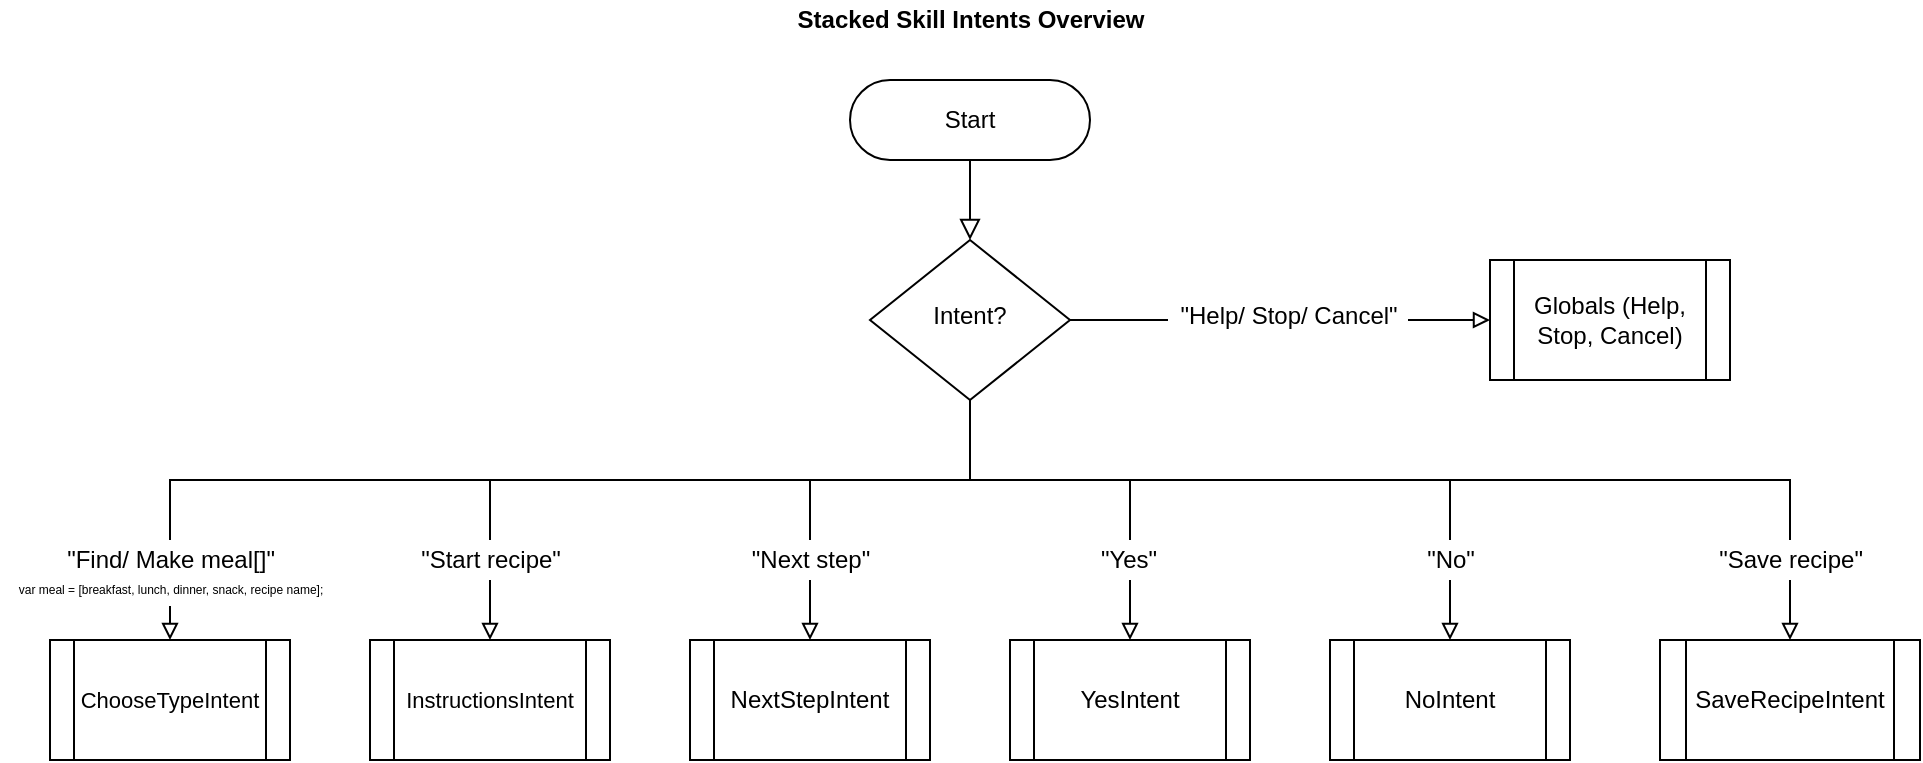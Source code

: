 <mxfile version="13.10.6" type="github">
  <diagram id="C5RBs43oDa-KdzZeNtuy" name="Page-1">
    <mxGraphModel dx="1310" dy="910" grid="1" gridSize="10" guides="1" tooltips="1" connect="1" arrows="1" fold="1" page="1" pageScale="1" pageWidth="1200" pageHeight="700" math="0" shadow="0">
      <root>
        <mxCell id="WIyWlLk6GJQsqaUBKTNV-0" />
        <mxCell id="WIyWlLk6GJQsqaUBKTNV-1" parent="WIyWlLk6GJQsqaUBKTNV-0" />
        <mxCell id="WIyWlLk6GJQsqaUBKTNV-2" value="" style="rounded=0;html=1;jettySize=auto;orthogonalLoop=1;fontSize=11;endArrow=block;endFill=0;endSize=8;strokeWidth=1;shadow=0;labelBackgroundColor=none;edgeStyle=orthogonalEdgeStyle;" parent="WIyWlLk6GJQsqaUBKTNV-1" source="WIyWlLk6GJQsqaUBKTNV-3" target="WIyWlLk6GJQsqaUBKTNV-6" edge="1">
          <mxGeometry relative="1" as="geometry" />
        </mxCell>
        <mxCell id="WIyWlLk6GJQsqaUBKTNV-3" value="Start" style="rounded=1;whiteSpace=wrap;html=1;fontSize=12;glass=0;strokeWidth=1;shadow=0;arcSize=50;" parent="WIyWlLk6GJQsqaUBKTNV-1" vertex="1">
          <mxGeometry x="535" y="150" width="120" height="40" as="geometry" />
        </mxCell>
        <mxCell id="jHGCIf2v7M7-TncCkZyQ-35" style="edgeStyle=orthogonalEdgeStyle;rounded=0;orthogonalLoop=1;jettySize=auto;html=1;exitX=0.5;exitY=1;exitDx=0;exitDy=0;endArrow=block;endFill=0;" parent="WIyWlLk6GJQsqaUBKTNV-1" source="WIyWlLk6GJQsqaUBKTNV-6" target="jHGCIf2v7M7-TncCkZyQ-14" edge="1">
          <mxGeometry relative="1" as="geometry">
            <Array as="points">
              <mxPoint x="595" y="350" />
              <mxPoint x="195" y="350" />
            </Array>
          </mxGeometry>
        </mxCell>
        <mxCell id="jHGCIf2v7M7-TncCkZyQ-36" style="edgeStyle=orthogonalEdgeStyle;rounded=0;orthogonalLoop=1;jettySize=auto;html=1;exitX=0.5;exitY=1;exitDx=0;exitDy=0;entryX=0.5;entryY=0;entryDx=0;entryDy=0;endArrow=block;endFill=0;" parent="WIyWlLk6GJQsqaUBKTNV-1" source="WIyWlLk6GJQsqaUBKTNV-6" target="jHGCIf2v7M7-TncCkZyQ-13" edge="1">
          <mxGeometry relative="1" as="geometry">
            <Array as="points">
              <mxPoint x="595" y="350" />
              <mxPoint x="355" y="350" />
            </Array>
          </mxGeometry>
        </mxCell>
        <mxCell id="jHGCIf2v7M7-TncCkZyQ-37" style="edgeStyle=orthogonalEdgeStyle;rounded=0;orthogonalLoop=1;jettySize=auto;html=1;exitX=0.5;exitY=1;exitDx=0;exitDy=0;entryX=0.5;entryY=0;entryDx=0;entryDy=0;endArrow=block;endFill=0;" parent="WIyWlLk6GJQsqaUBKTNV-1" source="WIyWlLk6GJQsqaUBKTNV-6" target="jHGCIf2v7M7-TncCkZyQ-8" edge="1">
          <mxGeometry relative="1" as="geometry">
            <Array as="points">
              <mxPoint x="595" y="350" />
              <mxPoint x="515" y="350" />
            </Array>
          </mxGeometry>
        </mxCell>
        <mxCell id="jHGCIf2v7M7-TncCkZyQ-38" style="edgeStyle=orthogonalEdgeStyle;rounded=0;orthogonalLoop=1;jettySize=auto;html=1;exitX=0.5;exitY=1;exitDx=0;exitDy=0;entryX=0.5;entryY=0;entryDx=0;entryDy=0;endArrow=block;endFill=0;" parent="WIyWlLk6GJQsqaUBKTNV-1" source="WIyWlLk6GJQsqaUBKTNV-6" target="jHGCIf2v7M7-TncCkZyQ-22" edge="1">
          <mxGeometry relative="1" as="geometry">
            <Array as="points">
              <mxPoint x="595" y="350" />
              <mxPoint x="675" y="350" />
            </Array>
          </mxGeometry>
        </mxCell>
        <mxCell id="jHGCIf2v7M7-TncCkZyQ-39" style="edgeStyle=orthogonalEdgeStyle;rounded=0;orthogonalLoop=1;jettySize=auto;html=1;exitX=0.5;exitY=1;exitDx=0;exitDy=0;entryX=0.5;entryY=0;entryDx=0;entryDy=0;endArrow=block;endFill=0;" parent="WIyWlLk6GJQsqaUBKTNV-1" source="WIyWlLk6GJQsqaUBKTNV-6" target="jHGCIf2v7M7-TncCkZyQ-26" edge="1">
          <mxGeometry relative="1" as="geometry">
            <Array as="points">
              <mxPoint x="595" y="350" />
              <mxPoint x="835" y="350" />
            </Array>
          </mxGeometry>
        </mxCell>
        <mxCell id="jHGCIf2v7M7-TncCkZyQ-40" style="edgeStyle=orthogonalEdgeStyle;rounded=0;orthogonalLoop=1;jettySize=auto;html=1;exitX=1;exitY=0.5;exitDx=0;exitDy=0;entryX=0;entryY=0.5;entryDx=0;entryDy=0;endArrow=block;endFill=0;" parent="WIyWlLk6GJQsqaUBKTNV-1" source="WIyWlLk6GJQsqaUBKTNV-6" target="jHGCIf2v7M7-TncCkZyQ-21" edge="1">
          <mxGeometry relative="1" as="geometry" />
        </mxCell>
        <mxCell id="vio31xVYufRXZtINeBrp-1" style="edgeStyle=orthogonalEdgeStyle;rounded=0;orthogonalLoop=1;jettySize=auto;html=1;exitX=0.5;exitY=1;exitDx=0;exitDy=0;entryX=0.5;entryY=0;entryDx=0;entryDy=0;endArrow=block;endFill=0;" edge="1" parent="WIyWlLk6GJQsqaUBKTNV-1" source="WIyWlLk6GJQsqaUBKTNV-6" target="vio31xVYufRXZtINeBrp-0">
          <mxGeometry relative="1" as="geometry">
            <Array as="points">
              <mxPoint x="595" y="350" />
              <mxPoint x="1005" y="350" />
            </Array>
          </mxGeometry>
        </mxCell>
        <mxCell id="WIyWlLk6GJQsqaUBKTNV-6" value="Intent?" style="rhombus;whiteSpace=wrap;html=1;shadow=0;fontFamily=Helvetica;fontSize=12;align=center;strokeWidth=1;spacing=6;spacingTop=-4;" parent="WIyWlLk6GJQsqaUBKTNV-1" vertex="1">
          <mxGeometry x="545" y="230" width="100" height="80" as="geometry" />
        </mxCell>
        <mxCell id="jHGCIf2v7M7-TncCkZyQ-0" value="&lt;b&gt;Stacked Skill Intents Overview&lt;/b&gt;" style="text;html=1;align=center;verticalAlign=middle;resizable=0;points=[];autosize=1;" parent="WIyWlLk6GJQsqaUBKTNV-1" vertex="1">
          <mxGeometry x="500" y="110" width="190" height="20" as="geometry" />
        </mxCell>
        <mxCell id="jHGCIf2v7M7-TncCkZyQ-8" value="NextStepIntent" style="shape=process;whiteSpace=wrap;html=1;backgroundOutline=1;" parent="WIyWlLk6GJQsqaUBKTNV-1" vertex="1">
          <mxGeometry x="455" y="430" width="120" height="60" as="geometry" />
        </mxCell>
        <mxCell id="jHGCIf2v7M7-TncCkZyQ-13" value="&lt;font style=&quot;font-size: 11px&quot;&gt;InstructionsIntent&lt;/font&gt;" style="shape=process;whiteSpace=wrap;html=1;backgroundOutline=1;" parent="WIyWlLk6GJQsqaUBKTNV-1" vertex="1">
          <mxGeometry x="295" y="430" width="120" height="60" as="geometry" />
        </mxCell>
        <mxCell id="jHGCIf2v7M7-TncCkZyQ-14" value="&lt;font style=&quot;font-size: 11px&quot;&gt;ChooseTypeIntent&lt;/font&gt;" style="shape=process;whiteSpace=wrap;html=1;backgroundOutline=1;" parent="WIyWlLk6GJQsqaUBKTNV-1" vertex="1">
          <mxGeometry x="135" y="430" width="120" height="60" as="geometry" />
        </mxCell>
        <mxCell id="jHGCIf2v7M7-TncCkZyQ-21" value="Globals (Help, Stop, Cancel)" style="shape=process;whiteSpace=wrap;html=1;backgroundOutline=1;" parent="WIyWlLk6GJQsqaUBKTNV-1" vertex="1">
          <mxGeometry x="855" y="240" width="120" height="60" as="geometry" />
        </mxCell>
        <mxCell id="jHGCIf2v7M7-TncCkZyQ-22" value="YesIntent" style="shape=process;whiteSpace=wrap;html=1;backgroundOutline=1;" parent="WIyWlLk6GJQsqaUBKTNV-1" vertex="1">
          <mxGeometry x="615" y="430" width="120" height="60" as="geometry" />
        </mxCell>
        <mxCell id="jHGCIf2v7M7-TncCkZyQ-26" value="NoIntent" style="shape=process;whiteSpace=wrap;html=1;backgroundOutline=1;" parent="WIyWlLk6GJQsqaUBKTNV-1" vertex="1">
          <mxGeometry x="775" y="430" width="120" height="60" as="geometry" />
        </mxCell>
        <mxCell id="jHGCIf2v7M7-TncCkZyQ-44" value="&quot;Yes&quot;" style="text;html=1;align=center;verticalAlign=middle;resizable=0;points=[];autosize=1;fillColor=#ffffff;" parent="WIyWlLk6GJQsqaUBKTNV-1" vertex="1">
          <mxGeometry x="654" y="380" width="40" height="20" as="geometry" />
        </mxCell>
        <mxCell id="jHGCIf2v7M7-TncCkZyQ-45" value="&quot;No&quot;" style="text;html=1;align=center;verticalAlign=middle;resizable=0;points=[];autosize=1;fillColor=#ffffff;" parent="WIyWlLk6GJQsqaUBKTNV-1" vertex="1">
          <mxGeometry x="815" y="380" width="40" height="20" as="geometry" />
        </mxCell>
        <mxCell id="jHGCIf2v7M7-TncCkZyQ-47" value="&quot;Next step&quot;" style="text;html=1;align=center;verticalAlign=middle;resizable=0;points=[];autosize=1;fillColor=#ffffff;" parent="WIyWlLk6GJQsqaUBKTNV-1" vertex="1">
          <mxGeometry x="480" y="380" width="70" height="20" as="geometry" />
        </mxCell>
        <mxCell id="jHGCIf2v7M7-TncCkZyQ-48" value="&quot;Start recipe&quot;" style="text;html=1;align=center;verticalAlign=middle;resizable=0;points=[];autosize=1;fillColor=#ffffff;" parent="WIyWlLk6GJQsqaUBKTNV-1" vertex="1">
          <mxGeometry x="310" y="380" width="90" height="20" as="geometry" />
        </mxCell>
        <mxCell id="jHGCIf2v7M7-TncCkZyQ-50" value="&lt;font style=&quot;font-size: 6px&quot;&gt;var meal = [breakfast, lunch, dinner, snack, recipe name];&lt;/font&gt;" style="text;html=1;align=center;verticalAlign=middle;resizable=0;points=[];autosize=1;fillColor=#ffffff;" parent="WIyWlLk6GJQsqaUBKTNV-1" vertex="1">
          <mxGeometry x="110" y="393" width="170" height="20" as="geometry" />
        </mxCell>
        <mxCell id="jHGCIf2v7M7-TncCkZyQ-49" value="&quot;Find/ Make meal[]&quot;" style="text;html=1;align=center;verticalAlign=middle;resizable=0;points=[];autosize=1;fillColor=#ffffff;" parent="WIyWlLk6GJQsqaUBKTNV-1" vertex="1">
          <mxGeometry x="135" y="380" width="120" height="20" as="geometry" />
        </mxCell>
        <mxCell id="jHGCIf2v7M7-TncCkZyQ-52" value="&quot;Help/ Stop/ Cancel&quot;" style="text;html=1;align=center;verticalAlign=middle;resizable=0;points=[];autosize=1;fillColor=#ffffff;" parent="WIyWlLk6GJQsqaUBKTNV-1" vertex="1">
          <mxGeometry x="694" y="258" width="120" height="20" as="geometry" />
        </mxCell>
        <mxCell id="vio31xVYufRXZtINeBrp-0" value="SaveRecipeIntent" style="shape=process;whiteSpace=wrap;html=1;backgroundOutline=1;" vertex="1" parent="WIyWlLk6GJQsqaUBKTNV-1">
          <mxGeometry x="940" y="430" width="130" height="60" as="geometry" />
        </mxCell>
        <mxCell id="vio31xVYufRXZtINeBrp-2" value="&quot;Save recipe&quot;" style="text;html=1;align=center;verticalAlign=middle;resizable=0;points=[];autosize=1;fillColor=#ffffff;" vertex="1" parent="WIyWlLk6GJQsqaUBKTNV-1">
          <mxGeometry x="960" y="380" width="90" height="20" as="geometry" />
        </mxCell>
      </root>
    </mxGraphModel>
  </diagram>
</mxfile>
